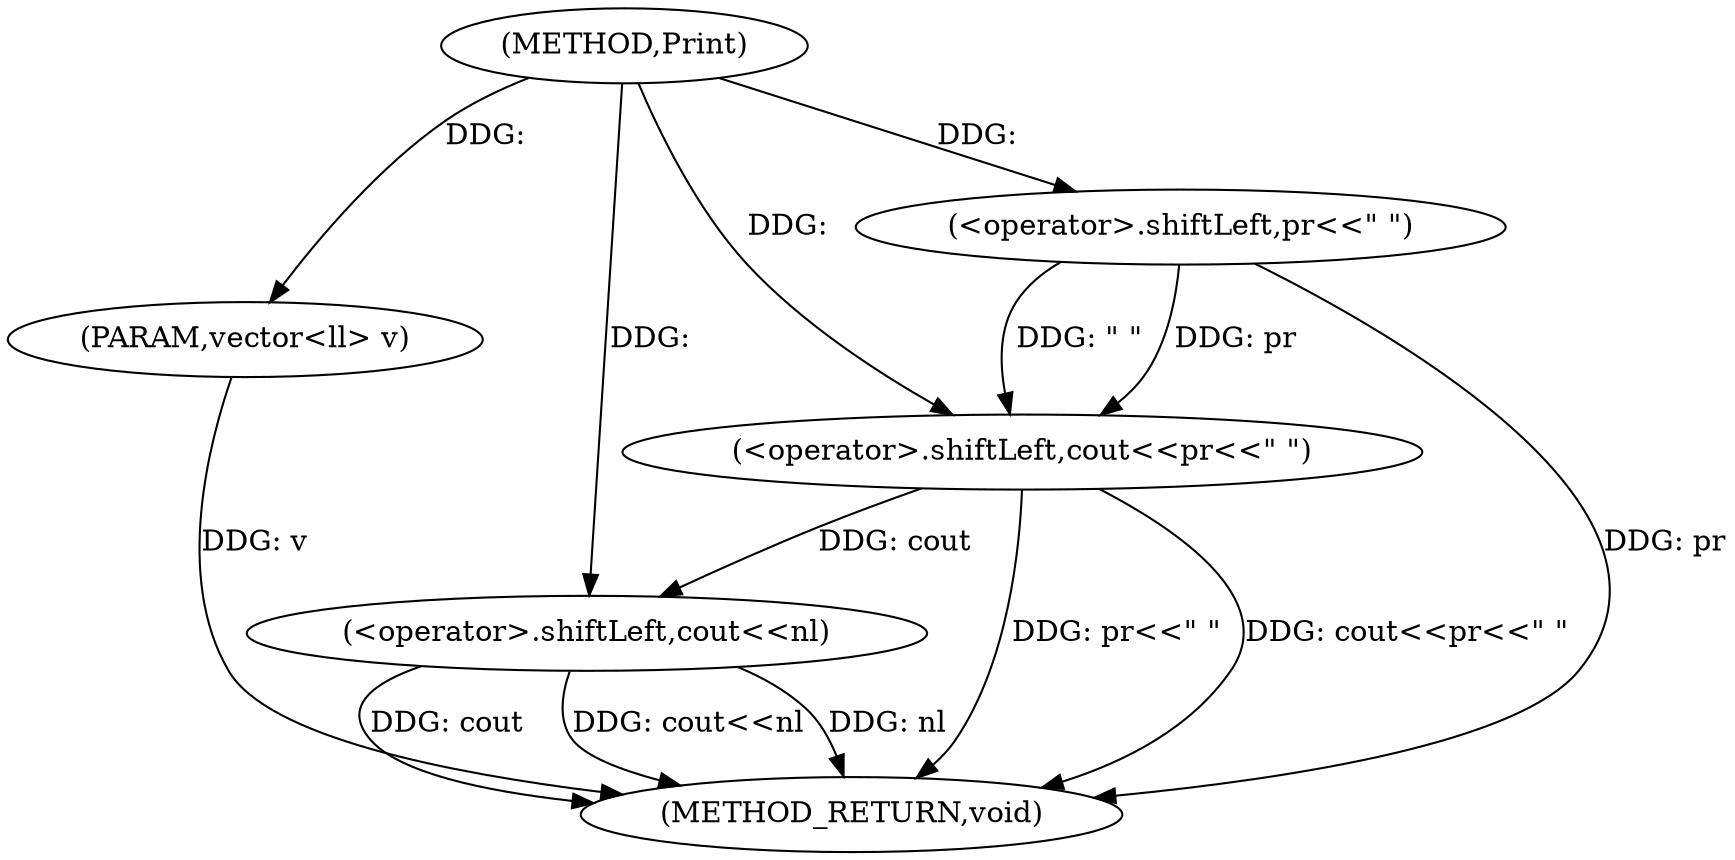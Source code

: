 digraph "Print" {  
"1000103" [label = "(METHOD,Print)" ]
"1000116" [label = "(METHOD_RETURN,void)" ]
"1000104" [label = "(PARAM,vector<ll> v)" ]
"1000113" [label = "(<operator>.shiftLeft,cout<<nl)" ]
"1000108" [label = "(<operator>.shiftLeft,cout<<pr<<\" \")" ]
"1000110" [label = "(<operator>.shiftLeft,pr<<\" \")" ]
  "1000104" -> "1000116"  [ label = "DDG: v"] 
  "1000108" -> "1000116"  [ label = "DDG: pr<<\" \""] 
  "1000108" -> "1000116"  [ label = "DDG: cout<<pr<<\" \""] 
  "1000113" -> "1000116"  [ label = "DDG: cout"] 
  "1000113" -> "1000116"  [ label = "DDG: cout<<nl"] 
  "1000110" -> "1000116"  [ label = "DDG: pr"] 
  "1000113" -> "1000116"  [ label = "DDG: nl"] 
  "1000103" -> "1000104"  [ label = "DDG: "] 
  "1000108" -> "1000113"  [ label = "DDG: cout"] 
  "1000103" -> "1000113"  [ label = "DDG: "] 
  "1000103" -> "1000108"  [ label = "DDG: "] 
  "1000110" -> "1000108"  [ label = "DDG: \" \""] 
  "1000110" -> "1000108"  [ label = "DDG: pr"] 
  "1000103" -> "1000110"  [ label = "DDG: "] 
}
